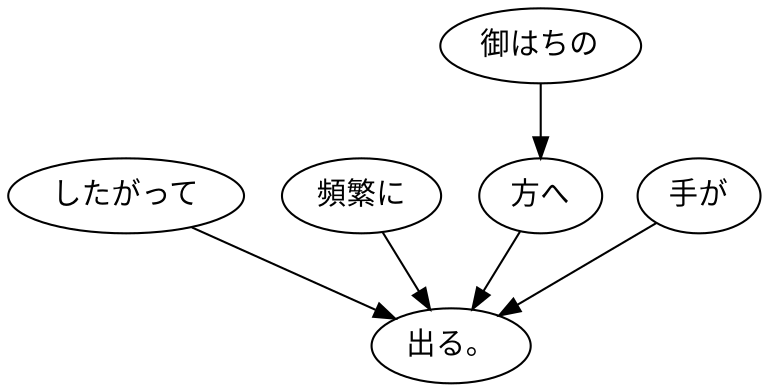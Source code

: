 digraph graph6637 {
	node0 [label="したがって"];
	node1 [label="頻繁に"];
	node2 [label="御はちの"];
	node3 [label="方へ"];
	node4 [label="手が"];
	node5 [label="出る。"];
	node0 -> node5;
	node1 -> node5;
	node2 -> node3;
	node3 -> node5;
	node4 -> node5;
}
